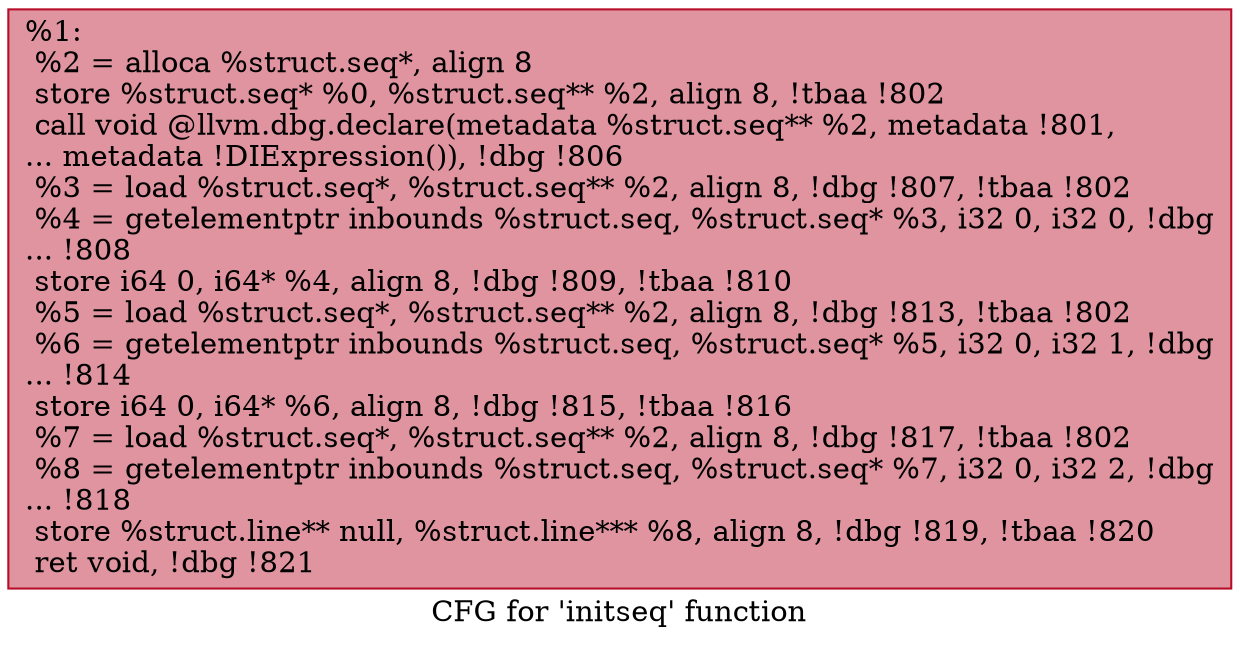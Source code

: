digraph "CFG for 'initseq' function" {
	label="CFG for 'initseq' function";

	Node0x943750 [shape=record,color="#b70d28ff", style=filled, fillcolor="#b70d2870",label="{%1:\l  %2 = alloca %struct.seq*, align 8\l  store %struct.seq* %0, %struct.seq** %2, align 8, !tbaa !802\l  call void @llvm.dbg.declare(metadata %struct.seq** %2, metadata !801,\l... metadata !DIExpression()), !dbg !806\l  %3 = load %struct.seq*, %struct.seq** %2, align 8, !dbg !807, !tbaa !802\l  %4 = getelementptr inbounds %struct.seq, %struct.seq* %3, i32 0, i32 0, !dbg\l... !808\l  store i64 0, i64* %4, align 8, !dbg !809, !tbaa !810\l  %5 = load %struct.seq*, %struct.seq** %2, align 8, !dbg !813, !tbaa !802\l  %6 = getelementptr inbounds %struct.seq, %struct.seq* %5, i32 0, i32 1, !dbg\l... !814\l  store i64 0, i64* %6, align 8, !dbg !815, !tbaa !816\l  %7 = load %struct.seq*, %struct.seq** %2, align 8, !dbg !817, !tbaa !802\l  %8 = getelementptr inbounds %struct.seq, %struct.seq* %7, i32 0, i32 2, !dbg\l... !818\l  store %struct.line** null, %struct.line*** %8, align 8, !dbg !819, !tbaa !820\l  ret void, !dbg !821\l}"];
}

